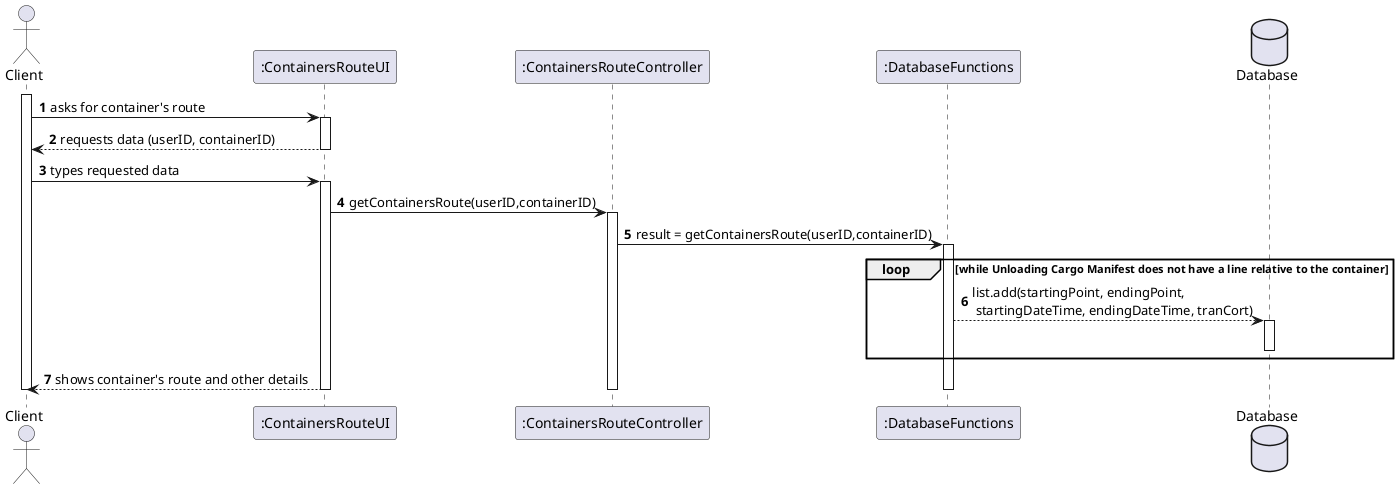 @startuml
'https://plantuml.com/class-diagram

autonumber

actor "Client" as C

participant ":ContainersRouteUI" as UI
participant ":ContainersRouteController" as CTRL
participant ":DatabaseFunctions" as DBF
Database Database as DB

activate C
C -> UI : asks for container's route

activate UI
UI --> C : requests data (userID, containerID)
deactivate UI

C -> UI : types requested data
activate UI



UI -> CTRL : getContainersRoute(userID,containerID)

activate CTRL

CTRL -> DBF : result = getContainersRoute(userID,containerID)
activate DBF

loop while Unloading Cargo Manifest does not have a line relative to the container

    DBF --> DB : list.add(startingPoint, endingPoint,\n startingDateTime, endingDateTime, tranCort)
    activate DB
    deactivate DB
end

"UI" --> C : shows container's route and other details

deactivate DBF
deactivate CTRL
deactivate UI
deactivate C

@enduml